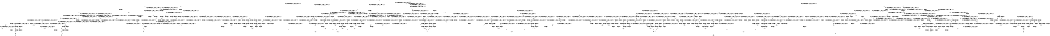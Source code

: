 digraph BCG {
size = "7, 10.5";
center = TRUE;
node [shape = circle];
0 [peripheries = 2];
0 -> 1 [label = "EX !0 !ATOMIC_EXCH_BRANCH (1, +0, FALSE, +0, 3, TRUE) !{0, 1, 2}"];
0 -> 2 [label = "EX !2 !ATOMIC_EXCH_BRANCH (1, +1, TRUE, +0, 2, TRUE) !{0, 1, 2}"];
0 -> 3 [label = "EX !1 !ATOMIC_EXCH_BRANCH (1, +0, TRUE, +0, 1, TRUE) !{0, 1, 2}"];
0 -> 4 [label = "EX !0 !ATOMIC_EXCH_BRANCH (1, +0, FALSE, +0, 3, TRUE) !{0, 1, 2}"];
1 -> 5 [label = "EX !2 !ATOMIC_EXCH_BRANCH (1, +1, TRUE, +0, 2, TRUE) !{0, 1, 2}"];
1 -> 6 [label = "EX !1 !ATOMIC_EXCH_BRANCH (1, +0, TRUE, +0, 1, TRUE) !{0, 1, 2}"];
1 -> 7 [label = "TERMINATE !0"];
2 -> 8 [label = "EX !0 !ATOMIC_EXCH_BRANCH (1, +0, FALSE, +0, 3, FALSE) !{0, 1, 2}"];
2 -> 9 [label = "EX !1 !ATOMIC_EXCH_BRANCH (1, +0, TRUE, +0, 1, FALSE) !{0, 1, 2}"];
2 -> 10 [label = "TERMINATE !2"];
2 -> 11 [label = "EX !0 !ATOMIC_EXCH_BRANCH (1, +0, FALSE, +0, 3, FALSE) !{0, 1, 2}"];
3 -> 3 [label = "EX !1 !ATOMIC_EXCH_BRANCH (1, +0, TRUE, +0, 1, TRUE) !{0, 1, 2}"];
3 -> 12 [label = "EX !0 !ATOMIC_EXCH_BRANCH (1, +0, FALSE, +0, 3, TRUE) !{0, 1, 2}"];
3 -> 13 [label = "EX !2 !ATOMIC_EXCH_BRANCH (1, +1, TRUE, +0, 2, TRUE) !{0, 1, 2}"];
3 -> 14 [label = "EX !0 !ATOMIC_EXCH_BRANCH (1, +0, FALSE, +0, 3, TRUE) !{0, 1, 2}"];
4 -> 15 [label = "EX !1 !ATOMIC_EXCH_BRANCH (1, +0, TRUE, +0, 1, TRUE) !{0, 1, 2}"];
4 -> 16 [label = "EX !2 !ATOMIC_EXCH_BRANCH (1, +1, TRUE, +0, 2, TRUE) !{0, 1, 2}"];
4 -> 17 [label = "EX !1 !ATOMIC_EXCH_BRANCH (1, +0, TRUE, +0, 1, TRUE) !{0, 1, 2}"];
4 -> 18 [label = "TERMINATE !0"];
5 -> 19 [label = "EX !1 !ATOMIC_EXCH_BRANCH (1, +0, TRUE, +0, 1, FALSE) !{0, 1, 2}"];
5 -> 20 [label = "TERMINATE !0"];
5 -> 21 [label = "TERMINATE !2"];
6 -> 6 [label = "EX !1 !ATOMIC_EXCH_BRANCH (1, +0, TRUE, +0, 1, TRUE) !{0, 1, 2}"];
6 -> 22 [label = "EX !2 !ATOMIC_EXCH_BRANCH (1, +1, TRUE, +0, 2, TRUE) !{0, 1, 2}"];
6 -> 23 [label = "TERMINATE !0"];
7 -> 24 [label = "EX !2 !ATOMIC_EXCH_BRANCH (1, +1, TRUE, +0, 2, TRUE) !{1, 2}"];
7 -> 25 [label = "EX !1 !ATOMIC_EXCH_BRANCH (1, +0, TRUE, +0, 1, TRUE) !{1, 2}"];
7 -> 26 [label = "EX !1 !ATOMIC_EXCH_BRANCH (1, +0, TRUE, +0, 1, TRUE) !{1, 2}"];
8 -> 27 [label = "EX !0 !ATOMIC_EXCH_BRANCH (1, +1, TRUE, +0, 3, FALSE) !{0, 1, 2}"];
8 -> 28 [label = "EX !1 !ATOMIC_EXCH_BRANCH (1, +0, TRUE, +0, 1, FALSE) !{0, 1, 2}"];
8 -> 29 [label = "TERMINATE !2"];
8 -> 30 [label = "EX !0 !ATOMIC_EXCH_BRANCH (1, +1, TRUE, +0, 3, FALSE) !{0, 1, 2}"];
9 -> 31 [label = "EX !0 !ATOMIC_EXCH_BRANCH (1, +0, FALSE, +0, 3, TRUE) !{0, 1, 2}"];
9 -> 32 [label = "TERMINATE !2"];
9 -> 33 [label = "TERMINATE !1"];
9 -> 34 [label = "EX !0 !ATOMIC_EXCH_BRANCH (1, +0, FALSE, +0, 3, TRUE) !{0, 1, 2}"];
10 -> 35 [label = "EX !0 !ATOMIC_EXCH_BRANCH (1, +0, FALSE, +0, 3, FALSE) !{0, 1}"];
10 -> 36 [label = "EX !1 !ATOMIC_EXCH_BRANCH (1, +0, TRUE, +0, 1, FALSE) !{0, 1}"];
10 -> 37 [label = "EX !0 !ATOMIC_EXCH_BRANCH (1, +0, FALSE, +0, 3, FALSE) !{0, 1}"];
11 -> 38 [label = "EX !1 !ATOMIC_EXCH_BRANCH (1, +0, TRUE, +0, 1, FALSE) !{0, 1, 2}"];
11 -> 30 [label = "EX !0 !ATOMIC_EXCH_BRANCH (1, +1, TRUE, +0, 3, FALSE) !{0, 1, 2}"];
11 -> 39 [label = "EX !1 !ATOMIC_EXCH_BRANCH (1, +0, TRUE, +0, 1, FALSE) !{0, 1, 2}"];
11 -> 40 [label = "TERMINATE !2"];
12 -> 6 [label = "EX !1 !ATOMIC_EXCH_BRANCH (1, +0, TRUE, +0, 1, TRUE) !{0, 1, 2}"];
12 -> 22 [label = "EX !2 !ATOMIC_EXCH_BRANCH (1, +1, TRUE, +0, 2, TRUE) !{0, 1, 2}"];
12 -> 23 [label = "TERMINATE !0"];
13 -> 9 [label = "EX !1 !ATOMIC_EXCH_BRANCH (1, +0, TRUE, +0, 1, FALSE) !{0, 1, 2}"];
13 -> 41 [label = "EX !0 !ATOMIC_EXCH_BRANCH (1, +0, FALSE, +0, 3, FALSE) !{0, 1, 2}"];
13 -> 42 [label = "TERMINATE !2"];
13 -> 43 [label = "EX !0 !ATOMIC_EXCH_BRANCH (1, +0, FALSE, +0, 3, FALSE) !{0, 1, 2}"];
14 -> 15 [label = "EX !1 !ATOMIC_EXCH_BRANCH (1, +0, TRUE, +0, 1, TRUE) !{0, 1, 2}"];
14 -> 17 [label = "EX !1 !ATOMIC_EXCH_BRANCH (1, +0, TRUE, +0, 1, TRUE) !{0, 1, 2}"];
14 -> 44 [label = "EX !2 !ATOMIC_EXCH_BRANCH (1, +1, TRUE, +0, 2, TRUE) !{0, 1, 2}"];
14 -> 45 [label = "TERMINATE !0"];
15 -> 46 [label = "EX !2 !ATOMIC_EXCH_BRANCH (1, +1, TRUE, +0, 2, TRUE) !{0, 1, 2}"];
15 -> 15 [label = "EX !1 !ATOMIC_EXCH_BRANCH (1, +0, TRUE, +0, 1, TRUE) !{0, 1, 2}"];
15 -> 47 [label = "EX !2 !ATOMIC_EXCH_BRANCH (1, +1, TRUE, +0, 2, TRUE) !{0, 1, 2}"];
15 -> 48 [label = "TERMINATE !0"];
16 -> 49 [label = "EX !1 !ATOMIC_EXCH_BRANCH (1, +0, TRUE, +0, 1, FALSE) !{0, 1, 2}"];
16 -> 50 [label = "EX !1 !ATOMIC_EXCH_BRANCH (1, +0, TRUE, +0, 1, FALSE) !{0, 1, 2}"];
16 -> 51 [label = "TERMINATE !0"];
16 -> 52 [label = "TERMINATE !2"];
17 -> 15 [label = "EX !1 !ATOMIC_EXCH_BRANCH (1, +0, TRUE, +0, 1, TRUE) !{0, 1, 2}"];
17 -> 17 [label = "EX !1 !ATOMIC_EXCH_BRANCH (1, +0, TRUE, +0, 1, TRUE) !{0, 1, 2}"];
17 -> 44 [label = "EX !2 !ATOMIC_EXCH_BRANCH (1, +1, TRUE, +0, 2, TRUE) !{0, 1, 2}"];
17 -> 45 [label = "TERMINATE !0"];
18 -> 53 [label = "EX !2 !ATOMIC_EXCH_BRANCH (1, +1, TRUE, +0, 2, TRUE) !{1, 2}"];
18 -> 54 [label = "EX !1 !ATOMIC_EXCH_BRANCH (1, +0, TRUE, +0, 1, TRUE) !{1, 2}"];
19 -> 55 [label = "TERMINATE !0"];
19 -> 56 [label = "TERMINATE !2"];
19 -> 57 [label = "TERMINATE !1"];
20 -> 58 [label = "EX !1 !ATOMIC_EXCH_BRANCH (1, +0, TRUE, +0, 1, FALSE) !{1, 2}"];
20 -> 59 [label = "TERMINATE !2"];
20 -> 60 [label = "EX !1 !ATOMIC_EXCH_BRANCH (1, +0, TRUE, +0, 1, FALSE) !{1, 2}"];
21 -> 61 [label = "EX !1 !ATOMIC_EXCH_BRANCH (1, +0, TRUE, +0, 1, FALSE) !{0, 1}"];
21 -> 59 [label = "TERMINATE !0"];
22 -> 19 [label = "EX !1 !ATOMIC_EXCH_BRANCH (1, +0, TRUE, +0, 1, FALSE) !{0, 1, 2}"];
22 -> 62 [label = "TERMINATE !0"];
22 -> 63 [label = "TERMINATE !2"];
23 -> 25 [label = "EX !1 !ATOMIC_EXCH_BRANCH (1, +0, TRUE, +0, 1, TRUE) !{1, 2}"];
23 -> 64 [label = "EX !2 !ATOMIC_EXCH_BRANCH (1, +1, TRUE, +0, 2, TRUE) !{1, 2}"];
23 -> 26 [label = "EX !1 !ATOMIC_EXCH_BRANCH (1, +0, TRUE, +0, 1, TRUE) !{1, 2}"];
24 -> 58 [label = "EX !1 !ATOMIC_EXCH_BRANCH (1, +0, TRUE, +0, 1, FALSE) !{1, 2}"];
24 -> 59 [label = "TERMINATE !2"];
24 -> 60 [label = "EX !1 !ATOMIC_EXCH_BRANCH (1, +0, TRUE, +0, 1, FALSE) !{1, 2}"];
25 -> 25 [label = "EX !1 !ATOMIC_EXCH_BRANCH (1, +0, TRUE, +0, 1, TRUE) !{1, 2}"];
25 -> 64 [label = "EX !2 !ATOMIC_EXCH_BRANCH (1, +1, TRUE, +0, 2, TRUE) !{1, 2}"];
25 -> 26 [label = "EX !1 !ATOMIC_EXCH_BRANCH (1, +0, TRUE, +0, 1, TRUE) !{1, 2}"];
26 -> 65 [label = "EX !2 !ATOMIC_EXCH_BRANCH (1, +1, TRUE, +0, 2, TRUE) !{1, 2}"];
26 -> 26 [label = "EX !1 !ATOMIC_EXCH_BRANCH (1, +0, TRUE, +0, 1, TRUE) !{1, 2}"];
26 -> 66 [label = "EX !2 !ATOMIC_EXCH_BRANCH (1, +1, TRUE, +0, 2, TRUE) !{1, 2}"];
27 -> 19 [label = "EX !1 !ATOMIC_EXCH_BRANCH (1, +0, TRUE, +0, 1, FALSE) !{0, 1, 2}"];
27 -> 20 [label = "TERMINATE !0"];
27 -> 21 [label = "TERMINATE !2"];
28 -> 67 [label = "EX !0 !ATOMIC_EXCH_BRANCH (1, +1, TRUE, +0, 3, TRUE) !{0, 1, 2}"];
28 -> 68 [label = "TERMINATE !2"];
28 -> 69 [label = "TERMINATE !1"];
28 -> 70 [label = "EX !0 !ATOMIC_EXCH_BRANCH (1, +1, TRUE, +0, 3, TRUE) !{0, 1, 2}"];
29 -> 71 [label = "EX !0 !ATOMIC_EXCH_BRANCH (1, +1, TRUE, +0, 3, FALSE) !{0, 1}"];
29 -> 72 [label = "EX !1 !ATOMIC_EXCH_BRANCH (1, +0, TRUE, +0, 1, FALSE) !{0, 1}"];
29 -> 73 [label = "EX !0 !ATOMIC_EXCH_BRANCH (1, +1, TRUE, +0, 3, FALSE) !{0, 1}"];
30 -> 49 [label = "EX !1 !ATOMIC_EXCH_BRANCH (1, +0, TRUE, +0, 1, FALSE) !{0, 1, 2}"];
30 -> 50 [label = "EX !1 !ATOMIC_EXCH_BRANCH (1, +0, TRUE, +0, 1, FALSE) !{0, 1, 2}"];
30 -> 51 [label = "TERMINATE !0"];
30 -> 52 [label = "TERMINATE !2"];
31 -> 55 [label = "TERMINATE !0"];
31 -> 56 [label = "TERMINATE !2"];
31 -> 57 [label = "TERMINATE !1"];
32 -> 74 [label = "EX !0 !ATOMIC_EXCH_BRANCH (1, +0, FALSE, +0, 3, TRUE) !{0, 1}"];
32 -> 75 [label = "TERMINATE !1"];
32 -> 76 [label = "EX !0 !ATOMIC_EXCH_BRANCH (1, +0, FALSE, +0, 3, TRUE) !{0, 1}"];
33 -> 77 [label = "EX !0 !ATOMIC_EXCH_BRANCH (1, +0, FALSE, +0, 3, TRUE) !{0, 2}"];
33 -> 75 [label = "TERMINATE !2"];
33 -> 78 [label = "EX !0 !ATOMIC_EXCH_BRANCH (1, +0, FALSE, +0, 3, TRUE) !{0, 2}"];
34 -> 79 [label = "TERMINATE !0"];
34 -> 80 [label = "TERMINATE !2"];
34 -> 81 [label = "TERMINATE !1"];
35 -> 71 [label = "EX !0 !ATOMIC_EXCH_BRANCH (1, +1, TRUE, +0, 3, FALSE) !{0, 1}"];
35 -> 72 [label = "EX !1 !ATOMIC_EXCH_BRANCH (1, +0, TRUE, +0, 1, FALSE) !{0, 1}"];
35 -> 73 [label = "EX !0 !ATOMIC_EXCH_BRANCH (1, +1, TRUE, +0, 3, FALSE) !{0, 1}"];
36 -> 74 [label = "EX !0 !ATOMIC_EXCH_BRANCH (1, +0, FALSE, +0, 3, TRUE) !{0, 1}"];
36 -> 75 [label = "TERMINATE !1"];
36 -> 76 [label = "EX !0 !ATOMIC_EXCH_BRANCH (1, +0, FALSE, +0, 3, TRUE) !{0, 1}"];
37 -> 82 [label = "EX !1 !ATOMIC_EXCH_BRANCH (1, +0, TRUE, +0, 1, FALSE) !{0, 1}"];
37 -> 73 [label = "EX !0 !ATOMIC_EXCH_BRANCH (1, +1, TRUE, +0, 3, FALSE) !{0, 1}"];
37 -> 83 [label = "EX !1 !ATOMIC_EXCH_BRANCH (1, +0, TRUE, +0, 1, FALSE) !{0, 1}"];
38 -> 84 [label = "EX !0 !ATOMIC_EXCH_BRANCH (1, +1, TRUE, +0, 3, TRUE) !{0, 1, 2}"];
38 -> 85 [label = "TERMINATE !2"];
38 -> 86 [label = "TERMINATE !1"];
39 -> 70 [label = "EX !0 !ATOMIC_EXCH_BRANCH (1, +1, TRUE, +0, 3, TRUE) !{0, 1, 2}"];
39 -> 87 [label = "TERMINATE !2"];
39 -> 88 [label = "TERMINATE !1"];
40 -> 89 [label = "EX !0 !ATOMIC_EXCH_BRANCH (1, +1, TRUE, +0, 3, FALSE) !{0, 1}"];
40 -> 90 [label = "EX !1 !ATOMIC_EXCH_BRANCH (1, +0, TRUE, +0, 1, FALSE) !{0, 1}"];
41 -> 91 [label = "EX !0 !ATOMIC_EXCH_BRANCH (1, +1, TRUE, +0, 3, FALSE) !{0, 1, 2}"];
41 -> 28 [label = "EX !1 !ATOMIC_EXCH_BRANCH (1, +0, TRUE, +0, 1, FALSE) !{0, 1, 2}"];
41 -> 92 [label = "TERMINATE !2"];
41 -> 93 [label = "EX !0 !ATOMIC_EXCH_BRANCH (1, +1, TRUE, +0, 3, FALSE) !{0, 1, 2}"];
42 -> 36 [label = "EX !1 !ATOMIC_EXCH_BRANCH (1, +0, TRUE, +0, 1, FALSE) !{0, 1}"];
42 -> 94 [label = "EX !0 !ATOMIC_EXCH_BRANCH (1, +0, FALSE, +0, 3, FALSE) !{0, 1}"];
42 -> 95 [label = "EX !0 !ATOMIC_EXCH_BRANCH (1, +0, FALSE, +0, 3, FALSE) !{0, 1}"];
43 -> 38 [label = "EX !1 !ATOMIC_EXCH_BRANCH (1, +0, TRUE, +0, 1, FALSE) !{0, 1, 2}"];
43 -> 93 [label = "EX !0 !ATOMIC_EXCH_BRANCH (1, +1, TRUE, +0, 3, FALSE) !{0, 1, 2}"];
43 -> 39 [label = "EX !1 !ATOMIC_EXCH_BRANCH (1, +0, TRUE, +0, 1, FALSE) !{0, 1, 2}"];
43 -> 96 [label = "TERMINATE !2"];
44 -> 49 [label = "EX !1 !ATOMIC_EXCH_BRANCH (1, +0, TRUE, +0, 1, FALSE) !{0, 1, 2}"];
44 -> 50 [label = "EX !1 !ATOMIC_EXCH_BRANCH (1, +0, TRUE, +0, 1, FALSE) !{0, 1, 2}"];
44 -> 97 [label = "TERMINATE !0"];
44 -> 98 [label = "TERMINATE !2"];
45 -> 54 [label = "EX !1 !ATOMIC_EXCH_BRANCH (1, +0, TRUE, +0, 1, TRUE) !{1, 2}"];
45 -> 99 [label = "EX !2 !ATOMIC_EXCH_BRANCH (1, +1, TRUE, +0, 2, TRUE) !{1, 2}"];
46 -> 100 [label = "EX !1 !ATOMIC_EXCH_BRANCH (1, +0, TRUE, +0, 1, FALSE) !{0, 1, 2}"];
46 -> 101 [label = "TERMINATE !0"];
46 -> 102 [label = "TERMINATE !2"];
47 -> 49 [label = "EX !1 !ATOMIC_EXCH_BRANCH (1, +0, TRUE, +0, 1, FALSE) !{0, 1, 2}"];
47 -> 103 [label = "TERMINATE !0"];
47 -> 104 [label = "TERMINATE !2"];
48 -> 105 [label = "EX !1 !ATOMIC_EXCH_BRANCH (1, +0, TRUE, +0, 1, TRUE) !{1, 2}"];
48 -> 106 [label = "EX !2 !ATOMIC_EXCH_BRANCH (1, +1, TRUE, +0, 2, TRUE) !{1, 2}"];
49 -> 107 [label = "TERMINATE !0"];
49 -> 108 [label = "TERMINATE !2"];
49 -> 109 [label = "TERMINATE !1"];
50 -> 79 [label = "TERMINATE !0"];
50 -> 80 [label = "TERMINATE !2"];
50 -> 81 [label = "TERMINATE !1"];
51 -> 110 [label = "EX !1 !ATOMIC_EXCH_BRANCH (1, +0, TRUE, +0, 1, FALSE) !{1, 2}"];
51 -> 111 [label = "TERMINATE !2"];
52 -> 112 [label = "EX !1 !ATOMIC_EXCH_BRANCH (1, +0, TRUE, +0, 1, FALSE) !{0, 1}"];
52 -> 111 [label = "TERMINATE !0"];
53 -> 110 [label = "EX !1 !ATOMIC_EXCH_BRANCH (1, +0, TRUE, +0, 1, FALSE) !{1, 2}"];
53 -> 111 [label = "TERMINATE !2"];
54 -> 54 [label = "EX !1 !ATOMIC_EXCH_BRANCH (1, +0, TRUE, +0, 1, TRUE) !{1, 2}"];
54 -> 99 [label = "EX !2 !ATOMIC_EXCH_BRANCH (1, +1, TRUE, +0, 2, TRUE) !{1, 2}"];
55 -> 113 [label = "TERMINATE !2"];
55 -> 114 [label = "TERMINATE !1"];
56 -> 113 [label = "TERMINATE !0"];
56 -> 115 [label = "TERMINATE !1"];
57 -> 114 [label = "TERMINATE !0"];
57 -> 115 [label = "TERMINATE !2"];
58 -> 113 [label = "TERMINATE !2"];
58 -> 114 [label = "TERMINATE !1"];
59 -> 116 [label = "EX !1 !ATOMIC_EXCH_BRANCH (1, +0, TRUE, +0, 1, FALSE) !{1}"];
59 -> 117 [label = "EX !1 !ATOMIC_EXCH_BRANCH (1, +0, TRUE, +0, 1, FALSE) !{1}"];
60 -> 118 [label = "TERMINATE !2"];
60 -> 119 [label = "TERMINATE !1"];
61 -> 113 [label = "TERMINATE !0"];
61 -> 115 [label = "TERMINATE !1"];
62 -> 58 [label = "EX !1 !ATOMIC_EXCH_BRANCH (1, +0, TRUE, +0, 1, FALSE) !{1, 2}"];
62 -> 120 [label = "TERMINATE !2"];
62 -> 60 [label = "EX !1 !ATOMIC_EXCH_BRANCH (1, +0, TRUE, +0, 1, FALSE) !{1, 2}"];
63 -> 61 [label = "EX !1 !ATOMIC_EXCH_BRANCH (1, +0, TRUE, +0, 1, FALSE) !{0, 1}"];
63 -> 120 [label = "TERMINATE !0"];
64 -> 58 [label = "EX !1 !ATOMIC_EXCH_BRANCH (1, +0, TRUE, +0, 1, FALSE) !{1, 2}"];
64 -> 120 [label = "TERMINATE !2"];
64 -> 60 [label = "EX !1 !ATOMIC_EXCH_BRANCH (1, +0, TRUE, +0, 1, FALSE) !{1, 2}"];
65 -> 121 [label = "EX !1 !ATOMIC_EXCH_BRANCH (1, +0, TRUE, +0, 1, FALSE) !{1, 2}"];
65 -> 122 [label = "TERMINATE !2"];
65 -> 60 [label = "EX !1 !ATOMIC_EXCH_BRANCH (1, +0, TRUE, +0, 1, FALSE) !{1, 2}"];
66 -> 60 [label = "EX !1 !ATOMIC_EXCH_BRANCH (1, +0, TRUE, +0, 1, FALSE) !{1, 2}"];
66 -> 123 [label = "TERMINATE !2"];
67 -> 124 [label = "TERMINATE !0"];
67 -> 125 [label = "TERMINATE !2"];
67 -> 126 [label = "TERMINATE !1"];
68 -> 127 [label = "EX !0 !ATOMIC_EXCH_BRANCH (1, +1, TRUE, +0, 3, TRUE) !{0, 1}"];
68 -> 128 [label = "TERMINATE !1"];
68 -> 129 [label = "EX !0 !ATOMIC_EXCH_BRANCH (1, +1, TRUE, +0, 3, TRUE) !{0, 1}"];
69 -> 130 [label = "EX !0 !ATOMIC_EXCH_BRANCH (1, +1, TRUE, +0, 3, TRUE) !{0, 2}"];
69 -> 128 [label = "TERMINATE !2"];
69 -> 131 [label = "EX !0 !ATOMIC_EXCH_BRANCH (1, +1, TRUE, +0, 3, TRUE) !{0, 2}"];
70 -> 132 [label = "TERMINATE !0"];
70 -> 133 [label = "TERMINATE !2"];
70 -> 134 [label = "TERMINATE !1"];
71 -> 61 [label = "EX !1 !ATOMIC_EXCH_BRANCH (1, +0, TRUE, +0, 1, FALSE) !{0, 1}"];
71 -> 59 [label = "TERMINATE !0"];
72 -> 127 [label = "EX !0 !ATOMIC_EXCH_BRANCH (1, +1, TRUE, +0, 3, TRUE) !{0, 1}"];
72 -> 128 [label = "TERMINATE !1"];
72 -> 129 [label = "EX !0 !ATOMIC_EXCH_BRANCH (1, +1, TRUE, +0, 3, TRUE) !{0, 1}"];
73 -> 135 [label = "EX !1 !ATOMIC_EXCH_BRANCH (1, +0, TRUE, +0, 1, FALSE) !{0, 1}"];
73 -> 136 [label = "EX !1 !ATOMIC_EXCH_BRANCH (1, +0, TRUE, +0, 1, FALSE) !{0, 1}"];
73 -> 137 [label = "TERMINATE !0"];
74 -> 113 [label = "TERMINATE !0"];
74 -> 115 [label = "TERMINATE !1"];
75 -> 138 [label = "EX !0 !ATOMIC_EXCH_BRANCH (1, +0, FALSE, +0, 3, TRUE) !{0}"];
75 -> 139 [label = "EX !0 !ATOMIC_EXCH_BRANCH (1, +0, FALSE, +0, 3, TRUE) !{0}"];
76 -> 140 [label = "TERMINATE !0"];
76 -> 141 [label = "TERMINATE !1"];
77 -> 114 [label = "TERMINATE !0"];
77 -> 115 [label = "TERMINATE !2"];
78 -> 142 [label = "TERMINATE !0"];
78 -> 143 [label = "TERMINATE !2"];
79 -> 144 [label = "TERMINATE !2"];
79 -> 145 [label = "TERMINATE !1"];
80 -> 144 [label = "TERMINATE !0"];
80 -> 146 [label = "TERMINATE !1"];
81 -> 145 [label = "TERMINATE !0"];
81 -> 146 [label = "TERMINATE !2"];
82 -> 147 [label = "EX !0 !ATOMIC_EXCH_BRANCH (1, +1, TRUE, +0, 3, TRUE) !{0, 1}"];
82 -> 148 [label = "TERMINATE !1"];
82 -> 129 [label = "EX !0 !ATOMIC_EXCH_BRANCH (1, +1, TRUE, +0, 3, TRUE) !{0, 1}"];
83 -> 129 [label = "EX !0 !ATOMIC_EXCH_BRANCH (1, +1, TRUE, +0, 3, TRUE) !{0, 1}"];
83 -> 149 [label = "TERMINATE !1"];
84 -> 150 [label = "TERMINATE !0"];
84 -> 151 [label = "TERMINATE !2"];
84 -> 152 [label = "TERMINATE !1"];
85 -> 153 [label = "EX !0 !ATOMIC_EXCH_BRANCH (1, +1, TRUE, +0, 3, TRUE) !{0, 1}"];
85 -> 154 [label = "TERMINATE !1"];
86 -> 155 [label = "EX !0 !ATOMIC_EXCH_BRANCH (1, +1, TRUE, +0, 3, TRUE) !{0, 2}"];
86 -> 154 [label = "TERMINATE !2"];
87 -> 156 [label = "EX !0 !ATOMIC_EXCH_BRANCH (1, +1, TRUE, +0, 3, TRUE) !{0, 1}"];
87 -> 157 [label = "TERMINATE !1"];
88 -> 158 [label = "EX !0 !ATOMIC_EXCH_BRANCH (1, +1, TRUE, +0, 3, TRUE) !{0, 2}"];
88 -> 157 [label = "TERMINATE !2"];
89 -> 112 [label = "EX !1 !ATOMIC_EXCH_BRANCH (1, +0, TRUE, +0, 1, FALSE) !{0, 1}"];
89 -> 111 [label = "TERMINATE !0"];
90 -> 156 [label = "EX !0 !ATOMIC_EXCH_BRANCH (1, +1, TRUE, +0, 3, TRUE) !{0, 1}"];
90 -> 157 [label = "TERMINATE !1"];
91 -> 19 [label = "EX !1 !ATOMIC_EXCH_BRANCH (1, +0, TRUE, +0, 1, FALSE) !{0, 1, 2}"];
91 -> 62 [label = "TERMINATE !0"];
91 -> 63 [label = "TERMINATE !2"];
92 -> 159 [label = "EX !0 !ATOMIC_EXCH_BRANCH (1, +1, TRUE, +0, 3, FALSE) !{0, 1}"];
92 -> 72 [label = "EX !1 !ATOMIC_EXCH_BRANCH (1, +0, TRUE, +0, 1, FALSE) !{0, 1}"];
92 -> 160 [label = "EX !0 !ATOMIC_EXCH_BRANCH (1, +1, TRUE, +0, 3, FALSE) !{0, 1}"];
93 -> 49 [label = "EX !1 !ATOMIC_EXCH_BRANCH (1, +0, TRUE, +0, 1, FALSE) !{0, 1, 2}"];
93 -> 50 [label = "EX !1 !ATOMIC_EXCH_BRANCH (1, +0, TRUE, +0, 1, FALSE) !{0, 1, 2}"];
93 -> 97 [label = "TERMINATE !0"];
93 -> 98 [label = "TERMINATE !2"];
94 -> 159 [label = "EX !0 !ATOMIC_EXCH_BRANCH (1, +1, TRUE, +0, 3, FALSE) !{0, 1}"];
94 -> 72 [label = "EX !1 !ATOMIC_EXCH_BRANCH (1, +0, TRUE, +0, 1, FALSE) !{0, 1}"];
94 -> 160 [label = "EX !0 !ATOMIC_EXCH_BRANCH (1, +1, TRUE, +0, 3, FALSE) !{0, 1}"];
95 -> 82 [label = "EX !1 !ATOMIC_EXCH_BRANCH (1, +0, TRUE, +0, 1, FALSE) !{0, 1}"];
95 -> 160 [label = "EX !0 !ATOMIC_EXCH_BRANCH (1, +1, TRUE, +0, 3, FALSE) !{0, 1}"];
95 -> 83 [label = "EX !1 !ATOMIC_EXCH_BRANCH (1, +0, TRUE, +0, 1, FALSE) !{0, 1}"];
96 -> 161 [label = "EX !0 !ATOMIC_EXCH_BRANCH (1, +1, TRUE, +0, 3, FALSE) !{0, 1}"];
96 -> 90 [label = "EX !1 !ATOMIC_EXCH_BRANCH (1, +0, TRUE, +0, 1, FALSE) !{0, 1}"];
97 -> 110 [label = "EX !1 !ATOMIC_EXCH_BRANCH (1, +0, TRUE, +0, 1, FALSE) !{1, 2}"];
97 -> 162 [label = "TERMINATE !2"];
98 -> 112 [label = "EX !1 !ATOMIC_EXCH_BRANCH (1, +0, TRUE, +0, 1, FALSE) !{0, 1}"];
98 -> 162 [label = "TERMINATE !0"];
99 -> 110 [label = "EX !1 !ATOMIC_EXCH_BRANCH (1, +0, TRUE, +0, 1, FALSE) !{1, 2}"];
99 -> 162 [label = "TERMINATE !2"];
100 -> 163 [label = "TERMINATE !0"];
100 -> 164 [label = "TERMINATE !2"];
100 -> 165 [label = "TERMINATE !1"];
101 -> 166 [label = "EX !1 !ATOMIC_EXCH_BRANCH (1, +0, TRUE, +0, 1, FALSE) !{1, 2}"];
101 -> 167 [label = "TERMINATE !2"];
102 -> 168 [label = "EX !1 !ATOMIC_EXCH_BRANCH (1, +0, TRUE, +0, 1, FALSE) !{0, 1}"];
102 -> 167 [label = "TERMINATE !0"];
103 -> 169 [label = "EX !1 !ATOMIC_EXCH_BRANCH (1, +0, TRUE, +0, 1, FALSE) !{1, 2}"];
103 -> 170 [label = "TERMINATE !2"];
104 -> 171 [label = "EX !1 !ATOMIC_EXCH_BRANCH (1, +0, TRUE, +0, 1, FALSE) !{0, 1}"];
104 -> 170 [label = "TERMINATE !0"];
105 -> 105 [label = "EX !1 !ATOMIC_EXCH_BRANCH (1, +0, TRUE, +0, 1, TRUE) !{1, 2}"];
105 -> 106 [label = "EX !2 !ATOMIC_EXCH_BRANCH (1, +1, TRUE, +0, 2, TRUE) !{1, 2}"];
106 -> 169 [label = "EX !1 !ATOMIC_EXCH_BRANCH (1, +0, TRUE, +0, 1, FALSE) !{1, 2}"];
106 -> 170 [label = "TERMINATE !2"];
107 -> 172 [label = "TERMINATE !2"];
107 -> 173 [label = "TERMINATE !1"];
108 -> 172 [label = "TERMINATE !0"];
108 -> 174 [label = "TERMINATE !1"];
109 -> 173 [label = "TERMINATE !0"];
109 -> 174 [label = "TERMINATE !2"];
110 -> 144 [label = "TERMINATE !2"];
110 -> 145 [label = "TERMINATE !1"];
111 -> 175 [label = "EX !1 !ATOMIC_EXCH_BRANCH (1, +0, TRUE, +0, 1, FALSE) !{1}"];
112 -> 144 [label = "TERMINATE !0"];
112 -> 146 [label = "TERMINATE !1"];
113 -> 176 [label = "TERMINATE !1"];
114 -> 176 [label = "TERMINATE !2"];
115 -> 176 [label = "TERMINATE !0"];
116 -> 176 [label = "TERMINATE !1"];
117 -> 177 [label = "TERMINATE !1"];
118 -> 178 [label = "TERMINATE !1"];
119 -> 178 [label = "TERMINATE !2"];
120 -> 116 [label = "EX !1 !ATOMIC_EXCH_BRANCH (1, +0, TRUE, +0, 1, FALSE) !{1}"];
120 -> 117 [label = "EX !1 !ATOMIC_EXCH_BRANCH (1, +0, TRUE, +0, 1, FALSE) !{1}"];
121 -> 179 [label = "TERMINATE !2"];
121 -> 180 [label = "TERMINATE !1"];
122 -> 181 [label = "EX !1 !ATOMIC_EXCH_BRANCH (1, +0, TRUE, +0, 1, FALSE) !{1}"];
123 -> 182 [label = "EX !1 !ATOMIC_EXCH_BRANCH (1, +0, TRUE, +0, 1, FALSE) !{1}"];
124 -> 183 [label = "TERMINATE !2"];
124 -> 184 [label = "TERMINATE !1"];
125 -> 183 [label = "TERMINATE !0"];
125 -> 185 [label = "TERMINATE !1"];
126 -> 184 [label = "TERMINATE !0"];
126 -> 185 [label = "TERMINATE !2"];
127 -> 183 [label = "TERMINATE !0"];
127 -> 185 [label = "TERMINATE !1"];
128 -> 186 [label = "EX !0 !ATOMIC_EXCH_BRANCH (1, +1, TRUE, +0, 3, TRUE) !{0}"];
128 -> 187 [label = "EX !0 !ATOMIC_EXCH_BRANCH (1, +1, TRUE, +0, 3, TRUE) !{0}"];
129 -> 188 [label = "TERMINATE !0"];
129 -> 189 [label = "TERMINATE !1"];
130 -> 184 [label = "TERMINATE !0"];
130 -> 185 [label = "TERMINATE !2"];
131 -> 190 [label = "TERMINATE !0"];
131 -> 191 [label = "TERMINATE !2"];
132 -> 192 [label = "TERMINATE !2"];
132 -> 193 [label = "TERMINATE !1"];
133 -> 192 [label = "TERMINATE !0"];
133 -> 194 [label = "TERMINATE !1"];
134 -> 193 [label = "TERMINATE !0"];
134 -> 194 [label = "TERMINATE !2"];
135 -> 195 [label = "TERMINATE !0"];
135 -> 196 [label = "TERMINATE !1"];
136 -> 140 [label = "TERMINATE !0"];
136 -> 141 [label = "TERMINATE !1"];
137 -> 197 [label = "EX !1 !ATOMIC_EXCH_BRANCH (1, +0, TRUE, +0, 1, FALSE) !{1}"];
138 -> 176 [label = "TERMINATE !0"];
139 -> 198 [label = "TERMINATE !0"];
140 -> 199 [label = "TERMINATE !1"];
141 -> 199 [label = "TERMINATE !0"];
142 -> 200 [label = "TERMINATE !2"];
143 -> 200 [label = "TERMINATE !0"];
144 -> 201 [label = "TERMINATE !1"];
145 -> 201 [label = "TERMINATE !2"];
146 -> 201 [label = "TERMINATE !0"];
147 -> 202 [label = "TERMINATE !0"];
147 -> 203 [label = "TERMINATE !1"];
148 -> 204 [label = "EX !0 !ATOMIC_EXCH_BRANCH (1, +1, TRUE, +0, 3, TRUE) !{0}"];
149 -> 205 [label = "EX !0 !ATOMIC_EXCH_BRANCH (1, +1, TRUE, +0, 3, TRUE) !{0}"];
150 -> 206 [label = "TERMINATE !2"];
150 -> 207 [label = "TERMINATE !1"];
151 -> 206 [label = "TERMINATE !0"];
151 -> 208 [label = "TERMINATE !1"];
152 -> 207 [label = "TERMINATE !0"];
152 -> 208 [label = "TERMINATE !2"];
153 -> 206 [label = "TERMINATE !0"];
153 -> 208 [label = "TERMINATE !1"];
154 -> 209 [label = "EX !0 !ATOMIC_EXCH_BRANCH (1, +1, TRUE, +0, 3, TRUE) !{0}"];
155 -> 207 [label = "TERMINATE !0"];
155 -> 208 [label = "TERMINATE !2"];
156 -> 192 [label = "TERMINATE !0"];
156 -> 194 [label = "TERMINATE !1"];
157 -> 210 [label = "EX !0 !ATOMIC_EXCH_BRANCH (1, +1, TRUE, +0, 3, TRUE) !{0}"];
158 -> 193 [label = "TERMINATE !0"];
158 -> 194 [label = "TERMINATE !2"];
159 -> 61 [label = "EX !1 !ATOMIC_EXCH_BRANCH (1, +0, TRUE, +0, 1, FALSE) !{0, 1}"];
159 -> 120 [label = "TERMINATE !0"];
160 -> 135 [label = "EX !1 !ATOMIC_EXCH_BRANCH (1, +0, TRUE, +0, 1, FALSE) !{0, 1}"];
160 -> 136 [label = "EX !1 !ATOMIC_EXCH_BRANCH (1, +0, TRUE, +0, 1, FALSE) !{0, 1}"];
160 -> 211 [label = "TERMINATE !0"];
161 -> 112 [label = "EX !1 !ATOMIC_EXCH_BRANCH (1, +0, TRUE, +0, 1, FALSE) !{0, 1}"];
161 -> 162 [label = "TERMINATE !0"];
162 -> 175 [label = "EX !1 !ATOMIC_EXCH_BRANCH (1, +0, TRUE, +0, 1, FALSE) !{1}"];
163 -> 212 [label = "TERMINATE !2"];
163 -> 213 [label = "TERMINATE !1"];
164 -> 212 [label = "TERMINATE !0"];
164 -> 214 [label = "TERMINATE !1"];
165 -> 213 [label = "TERMINATE !0"];
165 -> 214 [label = "TERMINATE !2"];
166 -> 212 [label = "TERMINATE !2"];
166 -> 213 [label = "TERMINATE !1"];
167 -> 215 [label = "EX !1 !ATOMIC_EXCH_BRANCH (1, +0, TRUE, +0, 1, FALSE) !{1}"];
168 -> 212 [label = "TERMINATE !0"];
168 -> 214 [label = "TERMINATE !1"];
169 -> 172 [label = "TERMINATE !2"];
169 -> 173 [label = "TERMINATE !1"];
170 -> 216 [label = "EX !1 !ATOMIC_EXCH_BRANCH (1, +0, TRUE, +0, 1, FALSE) !{1}"];
171 -> 172 [label = "TERMINATE !0"];
171 -> 174 [label = "TERMINATE !1"];
172 -> 217 [label = "TERMINATE !1"];
173 -> 217 [label = "TERMINATE !2"];
174 -> 217 [label = "TERMINATE !0"];
175 -> 201 [label = "TERMINATE !1"];
176 -> 218 [label = "exit"];
177 -> 219 [label = "exit"];
178 -> 220 [label = "exit"];
179 -> 221 [label = "TERMINATE !1"];
180 -> 221 [label = "TERMINATE !2"];
181 -> 221 [label = "TERMINATE !1"];
182 -> 178 [label = "TERMINATE !1"];
183 -> 222 [label = "TERMINATE !1"];
184 -> 222 [label = "TERMINATE !2"];
185 -> 222 [label = "TERMINATE !0"];
186 -> 222 [label = "TERMINATE !0"];
187 -> 223 [label = "TERMINATE !0"];
188 -> 224 [label = "TERMINATE !1"];
189 -> 224 [label = "TERMINATE !0"];
190 -> 225 [label = "TERMINATE !2"];
191 -> 225 [label = "TERMINATE !0"];
192 -> 226 [label = "TERMINATE !1"];
193 -> 226 [label = "TERMINATE !2"];
194 -> 226 [label = "TERMINATE !0"];
195 -> 227 [label = "TERMINATE !1"];
196 -> 227 [label = "TERMINATE !0"];
197 -> 199 [label = "TERMINATE !1"];
198 -> 228 [label = "exit"];
199 -> 229 [label = "exit"];
200 -> 230 [label = "exit"];
201 -> 231 [label = "exit"];
202 -> 232 [label = "TERMINATE !1"];
203 -> 232 [label = "TERMINATE !0"];
204 -> 232 [label = "TERMINATE !0"];
205 -> 224 [label = "TERMINATE !0"];
206 -> 233 [label = "TERMINATE !1"];
207 -> 233 [label = "TERMINATE !2"];
208 -> 233 [label = "TERMINATE !0"];
209 -> 233 [label = "TERMINATE !0"];
210 -> 226 [label = "TERMINATE !0"];
211 -> 197 [label = "EX !1 !ATOMIC_EXCH_BRANCH (1, +0, TRUE, +0, 1, FALSE) !{1}"];
212 -> 234 [label = "TERMINATE !1"];
213 -> 234 [label = "TERMINATE !2"];
214 -> 234 [label = "TERMINATE !0"];
215 -> 234 [label = "TERMINATE !1"];
216 -> 217 [label = "TERMINATE !1"];
217 -> 235 [label = "exit"];
221 -> 236 [label = "exit"];
222 -> 218 [label = "exit"];
223 -> 228 [label = "exit"];
224 -> 229 [label = "exit"];
225 -> 230 [label = "exit"];
226 -> 231 [label = "exit"];
227 -> 237 [label = "exit"];
232 -> 237 [label = "exit"];
233 -> 235 [label = "exit"];
234 -> 238 [label = "exit"];
}
